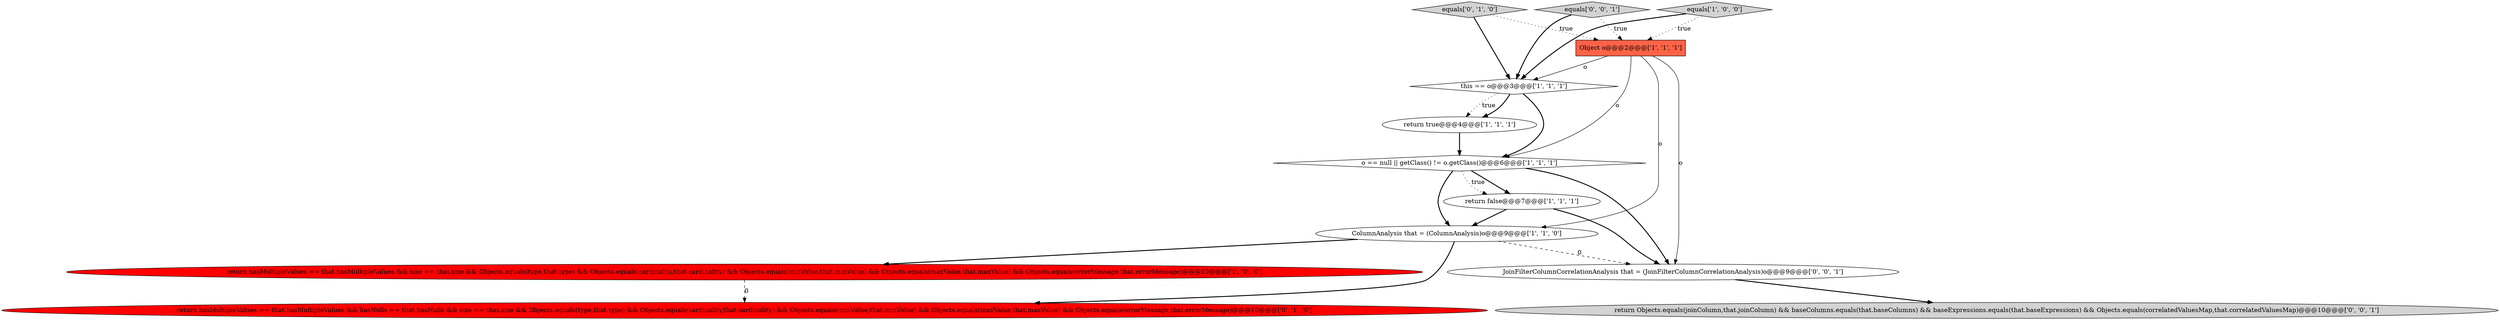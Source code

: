digraph {
6 [style = filled, label = "ColumnAnalysis that = (ColumnAnalysis)o@@@9@@@['1', '1', '0']", fillcolor = white, shape = ellipse image = "AAA0AAABBB1BBB"];
0 [style = filled, label = "equals['1', '0', '0']", fillcolor = lightgray, shape = diamond image = "AAA0AAABBB1BBB"];
3 [style = filled, label = "Object o@@@2@@@['1', '1', '1']", fillcolor = tomato, shape = box image = "AAA0AAABBB1BBB"];
1 [style = filled, label = "this == o@@@3@@@['1', '1', '1']", fillcolor = white, shape = diamond image = "AAA0AAABBB1BBB"];
2 [style = filled, label = "return false@@@7@@@['1', '1', '1']", fillcolor = white, shape = ellipse image = "AAA0AAABBB1BBB"];
5 [style = filled, label = "o == null || getClass() != o.getClass()@@@6@@@['1', '1', '1']", fillcolor = white, shape = diamond image = "AAA0AAABBB1BBB"];
7 [style = filled, label = "return hasMultipleValues == that.hasMultipleValues && size == that.size && Objects.equals(type,that.type) && Objects.equals(cardinality,that.cardinality) && Objects.equals(minValue,that.minValue) && Objects.equals(maxValue,that.maxValue) && Objects.equals(errorMessage,that.errorMessage)@@@10@@@['1', '0', '0']", fillcolor = red, shape = ellipse image = "AAA1AAABBB1BBB"];
12 [style = filled, label = "equals['0', '0', '1']", fillcolor = lightgray, shape = diamond image = "AAA0AAABBB3BBB"];
4 [style = filled, label = "return true@@@4@@@['1', '1', '1']", fillcolor = white, shape = ellipse image = "AAA0AAABBB1BBB"];
8 [style = filled, label = "equals['0', '1', '0']", fillcolor = lightgray, shape = diamond image = "AAA0AAABBB2BBB"];
9 [style = filled, label = "return hasMultipleValues == that.hasMultipleValues && hasNulls == that.hasNulls && size == that.size && Objects.equals(type,that.type) && Objects.equals(cardinality,that.cardinality) && Objects.equals(minValue,that.minValue) && Objects.equals(maxValue,that.maxValue) && Objects.equals(errorMessage,that.errorMessage)@@@10@@@['0', '1', '0']", fillcolor = red, shape = ellipse image = "AAA1AAABBB2BBB"];
11 [style = filled, label = "JoinFilterColumnCorrelationAnalysis that = (JoinFilterColumnCorrelationAnalysis)o@@@9@@@['0', '0', '1']", fillcolor = white, shape = ellipse image = "AAA0AAABBB3BBB"];
10 [style = filled, label = "return Objects.equals(joinColumn,that.joinColumn) && baseColumns.equals(that.baseColumns) && baseExpressions.equals(that.baseExpressions) && Objects.equals(correlatedValuesMap,that.correlatedValuesMap)@@@10@@@['0', '0', '1']", fillcolor = lightgray, shape = ellipse image = "AAA0AAABBB3BBB"];
1->5 [style = bold, label=""];
12->3 [style = dotted, label="true"];
1->4 [style = bold, label=""];
3->11 [style = solid, label="o"];
2->6 [style = bold, label=""];
6->11 [style = dashed, label="0"];
1->4 [style = dotted, label="true"];
3->6 [style = solid, label="o"];
12->1 [style = bold, label=""];
8->3 [style = dotted, label="true"];
3->1 [style = solid, label="o"];
8->1 [style = bold, label=""];
5->2 [style = bold, label=""];
5->6 [style = bold, label=""];
11->10 [style = bold, label=""];
7->9 [style = dashed, label="0"];
0->1 [style = bold, label=""];
5->11 [style = bold, label=""];
0->3 [style = dotted, label="true"];
6->9 [style = bold, label=""];
6->7 [style = bold, label=""];
3->5 [style = solid, label="o"];
4->5 [style = bold, label=""];
2->11 [style = bold, label=""];
5->2 [style = dotted, label="true"];
}
